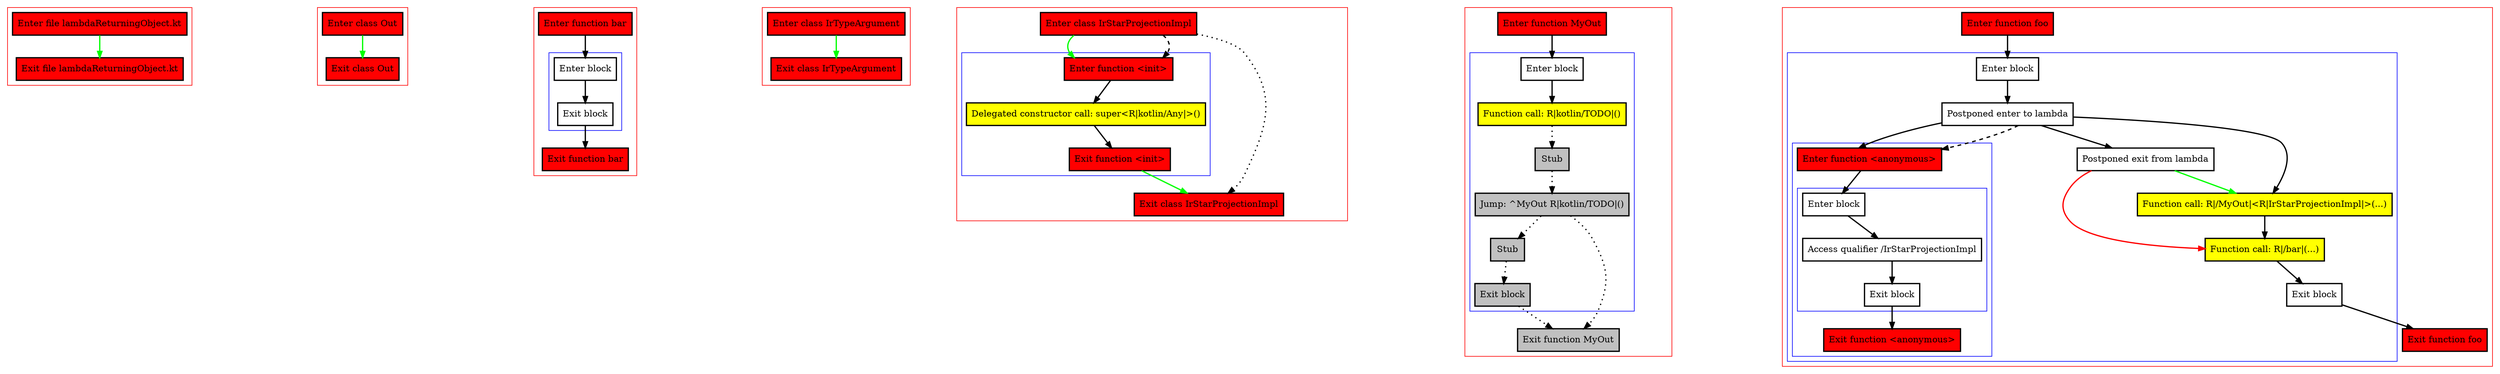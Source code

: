 digraph lambdaReturningObject_kt {
    graph [nodesep=3]
    node [shape=box penwidth=2]
    edge [penwidth=2]

    subgraph cluster_0 {
        color=red
        0 [label="Enter file lambdaReturningObject.kt" style="filled" fillcolor=red];
        1 [label="Exit file lambdaReturningObject.kt" style="filled" fillcolor=red];
    }
    0 -> {1} [color=green];

    subgraph cluster_1 {
        color=red
        2 [label="Enter class Out" style="filled" fillcolor=red];
        3 [label="Exit class Out" style="filled" fillcolor=red];
    }
    2 -> {3} [color=green];

    subgraph cluster_2 {
        color=red
        4 [label="Enter function bar" style="filled" fillcolor=red];
        subgraph cluster_3 {
            color=blue
            5 [label="Enter block"];
            6 [label="Exit block"];
        }
        7 [label="Exit function bar" style="filled" fillcolor=red];
    }
    4 -> {5};
    5 -> {6};
    6 -> {7};

    subgraph cluster_4 {
        color=red
        8 [label="Enter class IrTypeArgument" style="filled" fillcolor=red];
        9 [label="Exit class IrTypeArgument" style="filled" fillcolor=red];
    }
    8 -> {9} [color=green];

    subgraph cluster_5 {
        color=red
        10 [label="Enter class IrStarProjectionImpl" style="filled" fillcolor=red];
        subgraph cluster_6 {
            color=blue
            11 [label="Enter function <init>" style="filled" fillcolor=red];
            12 [label="Delegated constructor call: super<R|kotlin/Any|>()" style="filled" fillcolor=yellow];
            13 [label="Exit function <init>" style="filled" fillcolor=red];
        }
        14 [label="Exit class IrStarProjectionImpl" style="filled" fillcolor=red];
    }
    10 -> {11} [color=green];
    10 -> {14} [style=dotted];
    10 -> {11} [style=dashed];
    11 -> {12};
    12 -> {13};
    13 -> {14} [color=green];

    subgraph cluster_7 {
        color=red
        15 [label="Enter function MyOut" style="filled" fillcolor=red];
        subgraph cluster_8 {
            color=blue
            16 [label="Enter block"];
            17 [label="Function call: R|kotlin/TODO|()" style="filled" fillcolor=yellow];
            18 [label="Stub" style="filled" fillcolor=gray];
            19 [label="Jump: ^MyOut R|kotlin/TODO|()" style="filled" fillcolor=gray];
            20 [label="Stub" style="filled" fillcolor=gray];
            21 [label="Exit block" style="filled" fillcolor=gray];
        }
        22 [label="Exit function MyOut" style="filled" fillcolor=gray];
    }
    15 -> {16};
    16 -> {17};
    17 -> {18} [style=dotted];
    18 -> {19} [style=dotted];
    19 -> {20 22} [style=dotted];
    20 -> {21} [style=dotted];
    21 -> {22} [style=dotted];

    subgraph cluster_9 {
        color=red
        23 [label="Enter function foo" style="filled" fillcolor=red];
        subgraph cluster_10 {
            color=blue
            24 [label="Enter block"];
            25 [label="Postponed enter to lambda"];
            subgraph cluster_11 {
                color=blue
                26 [label="Enter function <anonymous>" style="filled" fillcolor=red];
                subgraph cluster_12 {
                    color=blue
                    27 [label="Enter block"];
                    28 [label="Access qualifier /IrStarProjectionImpl"];
                    29 [label="Exit block"];
                }
                30 [label="Exit function <anonymous>" style="filled" fillcolor=red];
            }
            31 [label="Postponed exit from lambda"];
            32 [label="Function call: R|/MyOut|<R|IrStarProjectionImpl|>(...)" style="filled" fillcolor=yellow];
            33 [label="Function call: R|/bar|(...)" style="filled" fillcolor=yellow];
            34 [label="Exit block"];
        }
        35 [label="Exit function foo" style="filled" fillcolor=red];
    }
    23 -> {24};
    24 -> {25};
    25 -> {26 31 32};
    25 -> {26} [style=dashed];
    26 -> {27};
    27 -> {28};
    28 -> {29};
    29 -> {30};
    31 -> {32} [color=green];
    31 -> {33} [color=red];
    32 -> {33};
    33 -> {34};
    34 -> {35};

}
